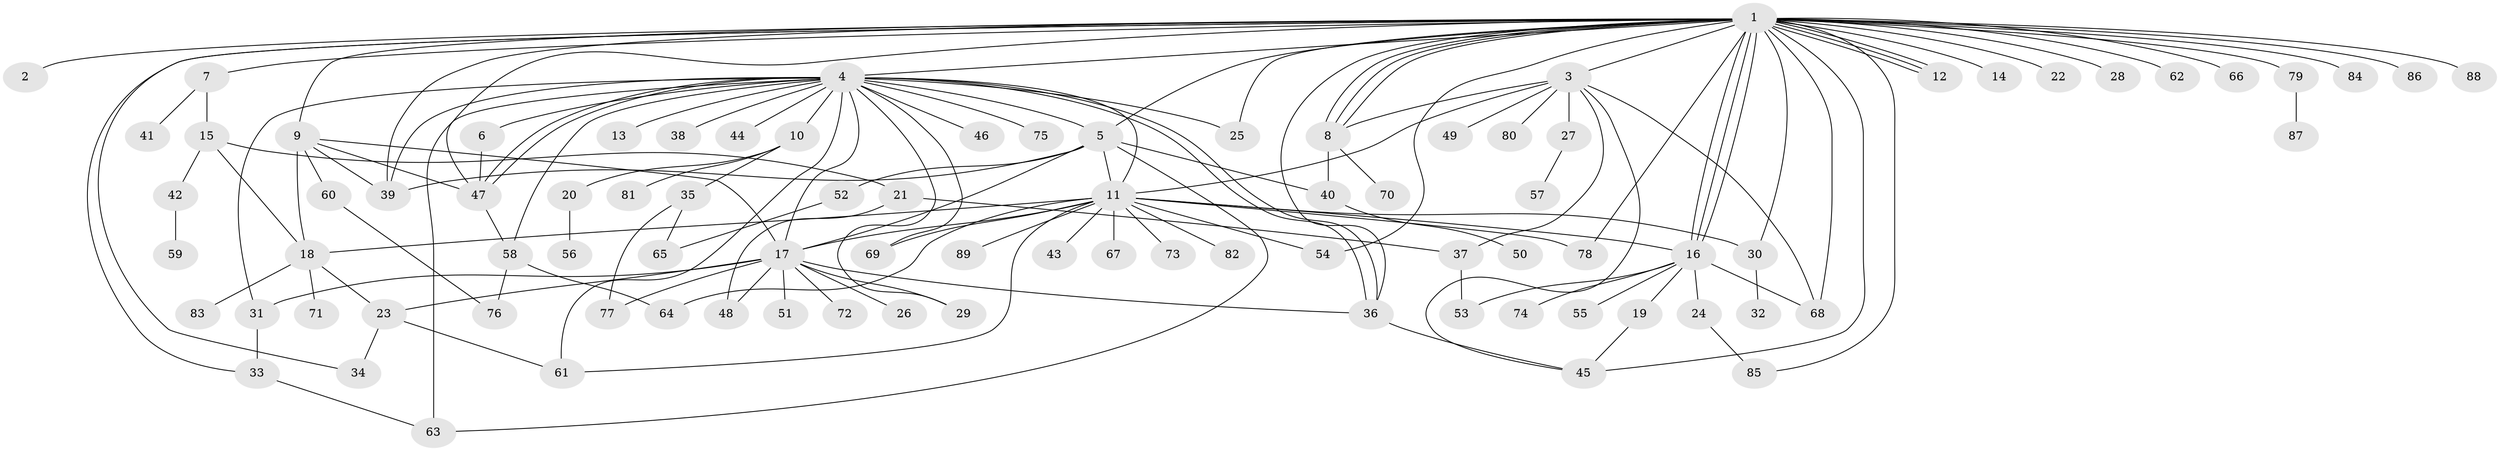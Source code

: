 // Generated by graph-tools (version 1.1) at 2025/49/03/09/25 03:49:51]
// undirected, 89 vertices, 143 edges
graph export_dot {
graph [start="1"]
  node [color=gray90,style=filled];
  1;
  2;
  3;
  4;
  5;
  6;
  7;
  8;
  9;
  10;
  11;
  12;
  13;
  14;
  15;
  16;
  17;
  18;
  19;
  20;
  21;
  22;
  23;
  24;
  25;
  26;
  27;
  28;
  29;
  30;
  31;
  32;
  33;
  34;
  35;
  36;
  37;
  38;
  39;
  40;
  41;
  42;
  43;
  44;
  45;
  46;
  47;
  48;
  49;
  50;
  51;
  52;
  53;
  54;
  55;
  56;
  57;
  58;
  59;
  60;
  61;
  62;
  63;
  64;
  65;
  66;
  67;
  68;
  69;
  70;
  71;
  72;
  73;
  74;
  75;
  76;
  77;
  78;
  79;
  80;
  81;
  82;
  83;
  84;
  85;
  86;
  87;
  88;
  89;
  1 -- 2;
  1 -- 3;
  1 -- 4;
  1 -- 5;
  1 -- 7;
  1 -- 8;
  1 -- 8;
  1 -- 8;
  1 -- 9;
  1 -- 12;
  1 -- 12;
  1 -- 12;
  1 -- 14;
  1 -- 16;
  1 -- 16;
  1 -- 16;
  1 -- 22;
  1 -- 25;
  1 -- 28;
  1 -- 30;
  1 -- 33;
  1 -- 34;
  1 -- 36;
  1 -- 39;
  1 -- 45;
  1 -- 47;
  1 -- 54;
  1 -- 62;
  1 -- 66;
  1 -- 68;
  1 -- 78;
  1 -- 79;
  1 -- 84;
  1 -- 85;
  1 -- 86;
  1 -- 88;
  3 -- 8;
  3 -- 11;
  3 -- 27;
  3 -- 37;
  3 -- 45;
  3 -- 49;
  3 -- 68;
  3 -- 80;
  4 -- 5;
  4 -- 6;
  4 -- 10;
  4 -- 11;
  4 -- 13;
  4 -- 17;
  4 -- 25;
  4 -- 29;
  4 -- 31;
  4 -- 36;
  4 -- 36;
  4 -- 38;
  4 -- 39;
  4 -- 44;
  4 -- 46;
  4 -- 47;
  4 -- 47;
  4 -- 58;
  4 -- 61;
  4 -- 63;
  4 -- 69;
  4 -- 75;
  5 -- 11;
  5 -- 17;
  5 -- 39;
  5 -- 40;
  5 -- 52;
  5 -- 63;
  6 -- 47;
  7 -- 15;
  7 -- 41;
  8 -- 40;
  8 -- 70;
  9 -- 17;
  9 -- 18;
  9 -- 39;
  9 -- 47;
  9 -- 60;
  10 -- 20;
  10 -- 35;
  10 -- 81;
  11 -- 16;
  11 -- 17;
  11 -- 18;
  11 -- 30;
  11 -- 43;
  11 -- 54;
  11 -- 61;
  11 -- 64;
  11 -- 67;
  11 -- 69;
  11 -- 73;
  11 -- 78;
  11 -- 82;
  11 -- 89;
  15 -- 18;
  15 -- 21;
  15 -- 42;
  16 -- 19;
  16 -- 24;
  16 -- 53;
  16 -- 55;
  16 -- 68;
  16 -- 74;
  17 -- 23;
  17 -- 26;
  17 -- 29;
  17 -- 31;
  17 -- 36;
  17 -- 48;
  17 -- 51;
  17 -- 72;
  17 -- 77;
  18 -- 23;
  18 -- 71;
  18 -- 83;
  19 -- 45;
  20 -- 56;
  21 -- 37;
  21 -- 48;
  23 -- 34;
  23 -- 61;
  24 -- 85;
  27 -- 57;
  30 -- 32;
  31 -- 33;
  33 -- 63;
  35 -- 65;
  35 -- 77;
  36 -- 45;
  37 -- 53;
  40 -- 50;
  42 -- 59;
  47 -- 58;
  52 -- 65;
  58 -- 64;
  58 -- 76;
  60 -- 76;
  79 -- 87;
}
